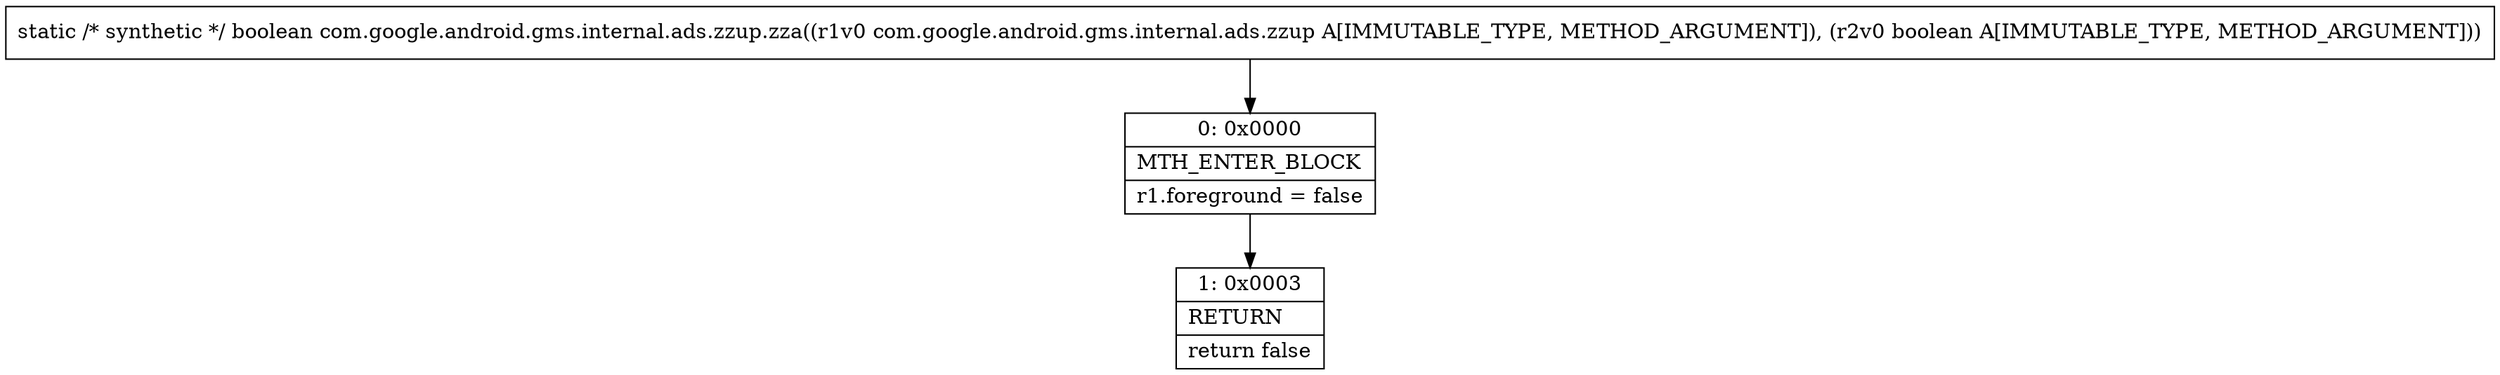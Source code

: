 digraph "CFG forcom.google.android.gms.internal.ads.zzup.zza(Lcom\/google\/android\/gms\/internal\/ads\/zzup;Z)Z" {
Node_0 [shape=record,label="{0\:\ 0x0000|MTH_ENTER_BLOCK\l|r1.foreground = false\l}"];
Node_1 [shape=record,label="{1\:\ 0x0003|RETURN\l|return false\l}"];
MethodNode[shape=record,label="{static \/* synthetic *\/ boolean com.google.android.gms.internal.ads.zzup.zza((r1v0 com.google.android.gms.internal.ads.zzup A[IMMUTABLE_TYPE, METHOD_ARGUMENT]), (r2v0 boolean A[IMMUTABLE_TYPE, METHOD_ARGUMENT])) }"];
MethodNode -> Node_0;
Node_0 -> Node_1;
}

